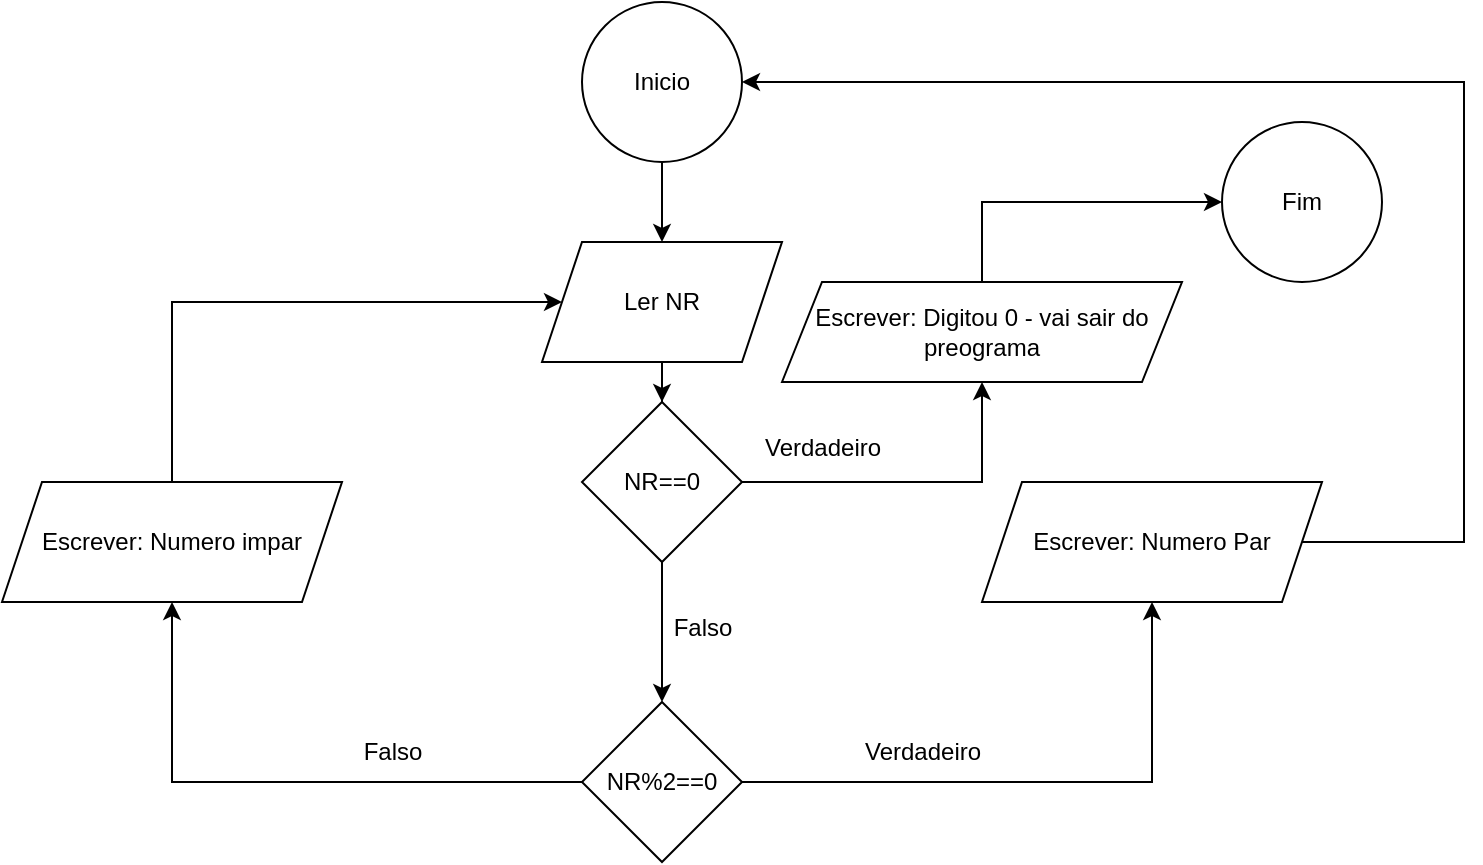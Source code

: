 <mxfile version="24.7.17">
  <diagram name="Página-1" id="ZNse3tBdtCjMmyvKHJrZ">
    <mxGraphModel dx="1009" dy="573" grid="1" gridSize="10" guides="1" tooltips="1" connect="1" arrows="1" fold="1" page="1" pageScale="1" pageWidth="827" pageHeight="1169" math="0" shadow="0">
      <root>
        <mxCell id="0" />
        <mxCell id="1" parent="0" />
        <mxCell id="ElfAze5rHpPHdB7KU5Qr-4" style="edgeStyle=orthogonalEdgeStyle;rounded=0;orthogonalLoop=1;jettySize=auto;html=1;entryX=0.5;entryY=0;entryDx=0;entryDy=0;" edge="1" parent="1" source="ElfAze5rHpPHdB7KU5Qr-1" target="ElfAze5rHpPHdB7KU5Qr-2">
          <mxGeometry relative="1" as="geometry" />
        </mxCell>
        <mxCell id="ElfAze5rHpPHdB7KU5Qr-1" value="Inicio" style="ellipse;whiteSpace=wrap;html=1;aspect=fixed;" vertex="1" parent="1">
          <mxGeometry x="360" y="80" width="80" height="80" as="geometry" />
        </mxCell>
        <mxCell id="ElfAze5rHpPHdB7KU5Qr-16" style="edgeStyle=orthogonalEdgeStyle;rounded=0;orthogonalLoop=1;jettySize=auto;html=1;" edge="1" parent="1" source="ElfAze5rHpPHdB7KU5Qr-2" target="ElfAze5rHpPHdB7KU5Qr-15">
          <mxGeometry relative="1" as="geometry" />
        </mxCell>
        <mxCell id="ElfAze5rHpPHdB7KU5Qr-2" value="Ler NR" style="shape=parallelogram;perimeter=parallelogramPerimeter;whiteSpace=wrap;html=1;fixedSize=1;" vertex="1" parent="1">
          <mxGeometry x="340" y="200" width="120" height="60" as="geometry" />
        </mxCell>
        <mxCell id="ElfAze5rHpPHdB7KU5Qr-6" style="edgeStyle=orthogonalEdgeStyle;rounded=0;orthogonalLoop=1;jettySize=auto;html=1;" edge="1" parent="1" source="ElfAze5rHpPHdB7KU5Qr-3" target="ElfAze5rHpPHdB7KU5Qr-8">
          <mxGeometry relative="1" as="geometry">
            <mxPoint x="560" y="350" as="targetPoint" />
          </mxGeometry>
        </mxCell>
        <mxCell id="ElfAze5rHpPHdB7KU5Qr-11" style="edgeStyle=orthogonalEdgeStyle;rounded=0;orthogonalLoop=1;jettySize=auto;html=1;" edge="1" parent="1" source="ElfAze5rHpPHdB7KU5Qr-3" target="ElfAze5rHpPHdB7KU5Qr-13">
          <mxGeometry relative="1" as="geometry">
            <mxPoint x="240" y="350" as="targetPoint" />
          </mxGeometry>
        </mxCell>
        <mxCell id="ElfAze5rHpPHdB7KU5Qr-3" value="NR%2==0" style="rhombus;whiteSpace=wrap;html=1;" vertex="1" parent="1">
          <mxGeometry x="360" y="430" width="80" height="80" as="geometry" />
        </mxCell>
        <mxCell id="ElfAze5rHpPHdB7KU5Qr-7" value="Verdadeiro" style="text;html=1;align=center;verticalAlign=middle;resizable=0;points=[];autosize=1;strokeColor=none;fillColor=none;" vertex="1" parent="1">
          <mxGeometry x="490" y="440" width="80" height="30" as="geometry" />
        </mxCell>
        <mxCell id="ElfAze5rHpPHdB7KU5Qr-10" style="edgeStyle=orthogonalEdgeStyle;rounded=0;orthogonalLoop=1;jettySize=auto;html=1;entryX=1;entryY=0.5;entryDx=0;entryDy=0;" edge="1" parent="1" source="ElfAze5rHpPHdB7KU5Qr-8" target="ElfAze5rHpPHdB7KU5Qr-1">
          <mxGeometry relative="1" as="geometry">
            <mxPoint x="800" y="40" as="targetPoint" />
            <Array as="points">
              <mxPoint x="801" y="350" />
              <mxPoint x="801" y="120" />
            </Array>
          </mxGeometry>
        </mxCell>
        <mxCell id="ElfAze5rHpPHdB7KU5Qr-8" value="Escrever: Numero Par" style="shape=parallelogram;perimeter=parallelogramPerimeter;whiteSpace=wrap;html=1;fixedSize=1;" vertex="1" parent="1">
          <mxGeometry x="560" y="320" width="170" height="60" as="geometry" />
        </mxCell>
        <mxCell id="ElfAze5rHpPHdB7KU5Qr-12" value="Falso" style="text;html=1;align=center;verticalAlign=middle;resizable=0;points=[];autosize=1;strokeColor=none;fillColor=none;" vertex="1" parent="1">
          <mxGeometry x="240" y="440" width="50" height="30" as="geometry" />
        </mxCell>
        <mxCell id="ElfAze5rHpPHdB7KU5Qr-14" style="edgeStyle=orthogonalEdgeStyle;rounded=0;orthogonalLoop=1;jettySize=auto;html=1;" edge="1" parent="1" source="ElfAze5rHpPHdB7KU5Qr-13" target="ElfAze5rHpPHdB7KU5Qr-2">
          <mxGeometry relative="1" as="geometry">
            <mxPoint x="155" y="180" as="targetPoint" />
            <Array as="points">
              <mxPoint x="155" y="230" />
            </Array>
          </mxGeometry>
        </mxCell>
        <mxCell id="ElfAze5rHpPHdB7KU5Qr-13" value="Escrever: Numero impar" style="shape=parallelogram;perimeter=parallelogramPerimeter;whiteSpace=wrap;html=1;fixedSize=1;" vertex="1" parent="1">
          <mxGeometry x="70" y="320" width="170" height="60" as="geometry" />
        </mxCell>
        <mxCell id="ElfAze5rHpPHdB7KU5Qr-21" style="edgeStyle=orthogonalEdgeStyle;rounded=0;orthogonalLoop=1;jettySize=auto;html=1;" edge="1" parent="1" source="ElfAze5rHpPHdB7KU5Qr-15" target="ElfAze5rHpPHdB7KU5Qr-3">
          <mxGeometry relative="1" as="geometry" />
        </mxCell>
        <mxCell id="ElfAze5rHpPHdB7KU5Qr-24" style="edgeStyle=orthogonalEdgeStyle;rounded=0;orthogonalLoop=1;jettySize=auto;html=1;entryX=0.5;entryY=1;entryDx=0;entryDy=0;" edge="1" parent="1" source="ElfAze5rHpPHdB7KU5Qr-15" target="ElfAze5rHpPHdB7KU5Qr-23">
          <mxGeometry relative="1" as="geometry" />
        </mxCell>
        <mxCell id="ElfAze5rHpPHdB7KU5Qr-15" value="NR==0" style="rhombus;whiteSpace=wrap;html=1;" vertex="1" parent="1">
          <mxGeometry x="360" y="280" width="80" height="80" as="geometry" />
        </mxCell>
        <mxCell id="ElfAze5rHpPHdB7KU5Qr-19" value="Fim" style="ellipse;whiteSpace=wrap;html=1;aspect=fixed;" vertex="1" parent="1">
          <mxGeometry x="680" y="140" width="80" height="80" as="geometry" />
        </mxCell>
        <mxCell id="ElfAze5rHpPHdB7KU5Qr-20" value="Verdadeiro" style="text;html=1;align=center;verticalAlign=middle;resizable=0;points=[];autosize=1;strokeColor=none;fillColor=none;" vertex="1" parent="1">
          <mxGeometry x="440" y="288" width="80" height="30" as="geometry" />
        </mxCell>
        <mxCell id="ElfAze5rHpPHdB7KU5Qr-22" value="Falso" style="text;html=1;align=center;verticalAlign=middle;resizable=0;points=[];autosize=1;strokeColor=none;fillColor=none;" vertex="1" parent="1">
          <mxGeometry x="395" y="378" width="50" height="30" as="geometry" />
        </mxCell>
        <mxCell id="ElfAze5rHpPHdB7KU5Qr-25" style="edgeStyle=orthogonalEdgeStyle;rounded=0;orthogonalLoop=1;jettySize=auto;html=1;" edge="1" parent="1" source="ElfAze5rHpPHdB7KU5Qr-23" target="ElfAze5rHpPHdB7KU5Qr-19">
          <mxGeometry relative="1" as="geometry">
            <mxPoint x="560" y="140" as="targetPoint" />
            <Array as="points">
              <mxPoint x="560" y="180" />
            </Array>
          </mxGeometry>
        </mxCell>
        <mxCell id="ElfAze5rHpPHdB7KU5Qr-23" value="Escrever: Digitou 0 - vai sair do preograma" style="shape=parallelogram;perimeter=parallelogramPerimeter;whiteSpace=wrap;html=1;fixedSize=1;" vertex="1" parent="1">
          <mxGeometry x="460" y="220" width="200" height="50" as="geometry" />
        </mxCell>
      </root>
    </mxGraphModel>
  </diagram>
</mxfile>
